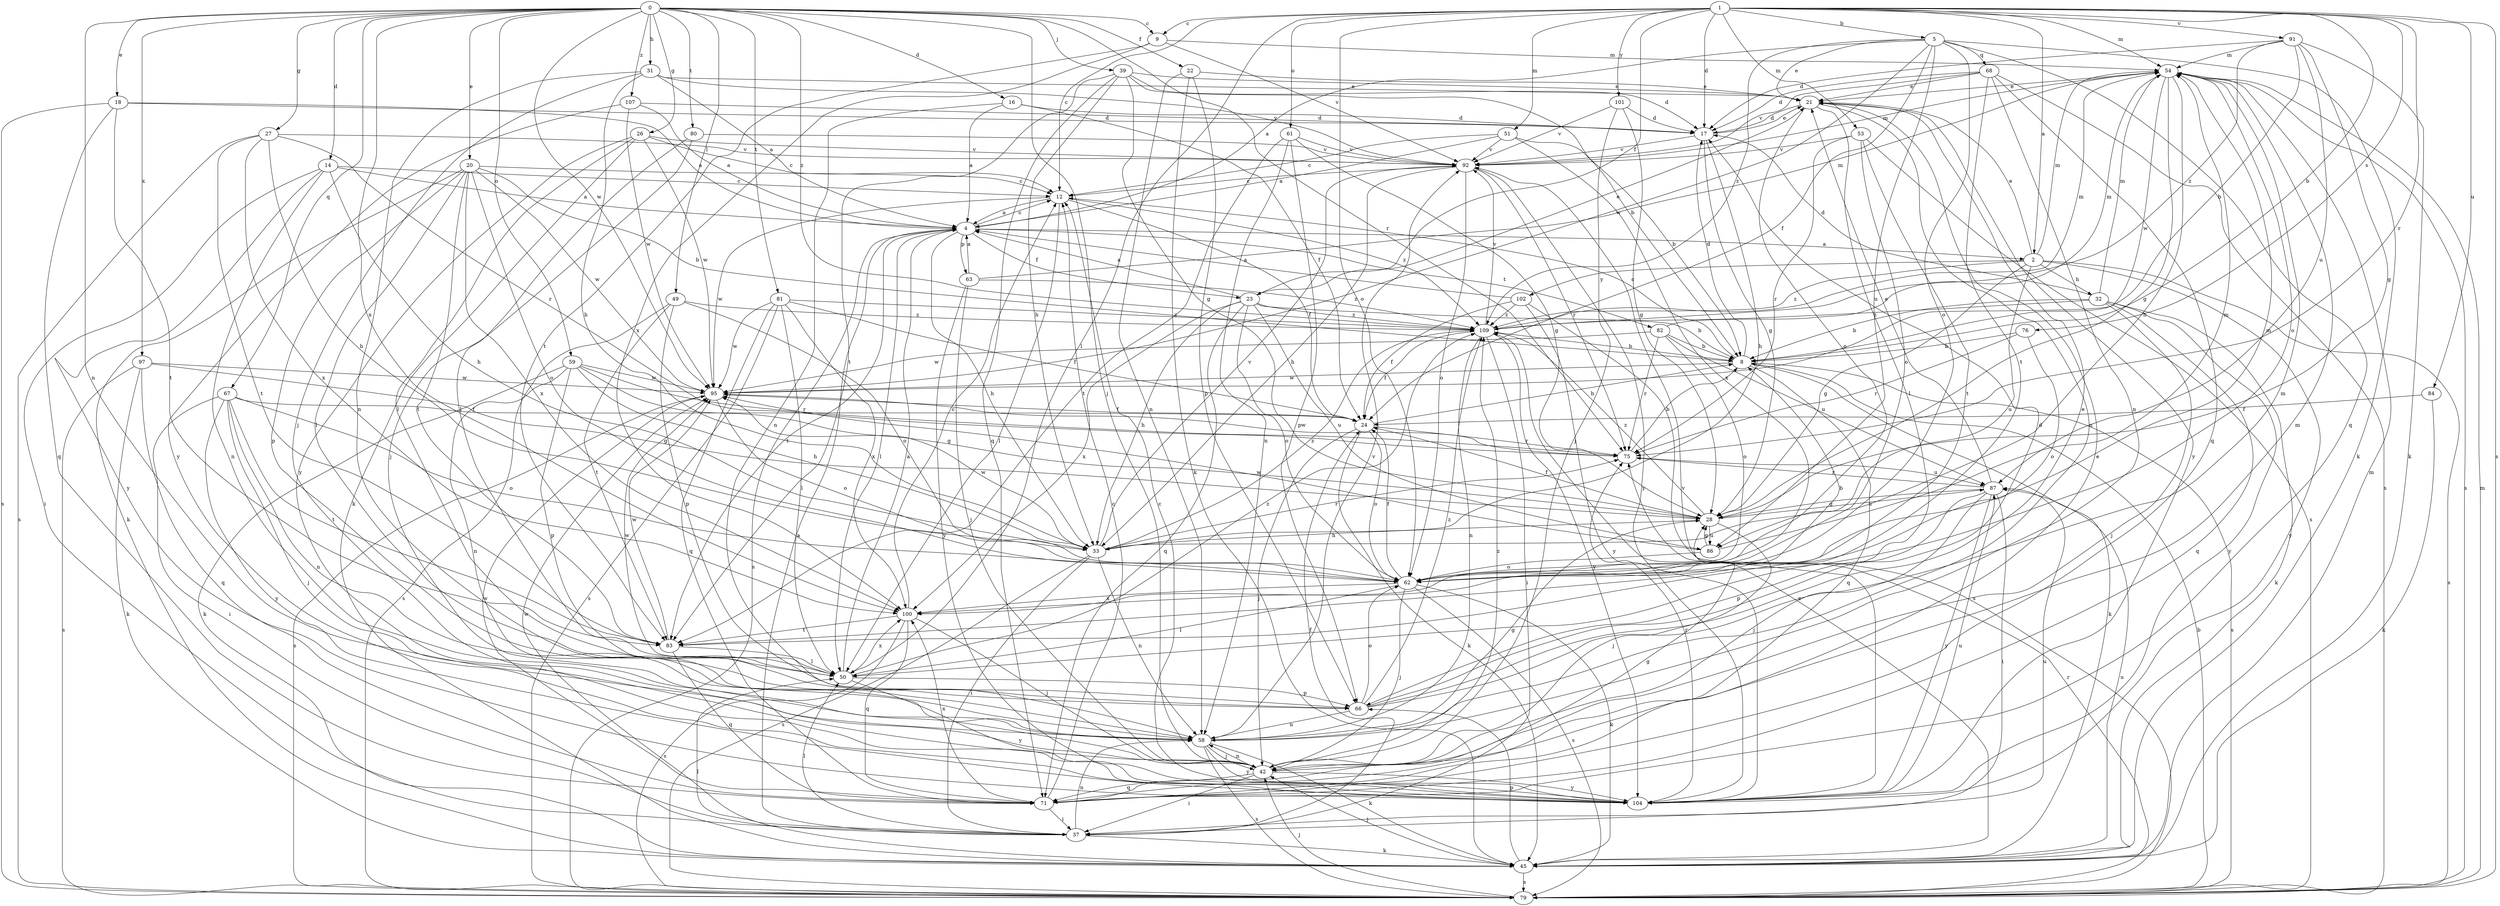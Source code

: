 strict digraph  {
0;
1;
2;
4;
5;
8;
9;
12;
14;
16;
17;
18;
20;
21;
22;
23;
24;
26;
27;
28;
31;
32;
33;
37;
39;
42;
45;
49;
50;
51;
53;
54;
58;
59;
61;
62;
63;
66;
67;
68;
71;
75;
76;
79;
80;
81;
82;
83;
84;
86;
87;
91;
92;
95;
97;
100;
101;
102;
104;
107;
109;
0 -> 9  [label=c];
0 -> 14  [label=d];
0 -> 16  [label=d];
0 -> 18  [label=e];
0 -> 20  [label=e];
0 -> 22  [label=f];
0 -> 26  [label=g];
0 -> 27  [label=g];
0 -> 31  [label=h];
0 -> 39  [label=j];
0 -> 42  [label=j];
0 -> 49  [label=l];
0 -> 58  [label=n];
0 -> 59  [label=o];
0 -> 67  [label=q];
0 -> 75  [label=r];
0 -> 80  [label=t];
0 -> 81  [label=t];
0 -> 95  [label=w];
0 -> 97  [label=x];
0 -> 100  [label=x];
0 -> 107  [label=z];
0 -> 109  [label=z];
1 -> 2  [label=a];
1 -> 5  [label=b];
1 -> 8  [label=b];
1 -> 9  [label=c];
1 -> 12  [label=c];
1 -> 17  [label=d];
1 -> 23  [label=f];
1 -> 50  [label=l];
1 -> 51  [label=m];
1 -> 53  [label=m];
1 -> 54  [label=m];
1 -> 61  [label=o];
1 -> 62  [label=o];
1 -> 75  [label=r];
1 -> 76  [label=s];
1 -> 79  [label=s];
1 -> 84  [label=u];
1 -> 91  [label=v];
1 -> 101  [label=y];
2 -> 21  [label=e];
2 -> 28  [label=g];
2 -> 32  [label=h];
2 -> 54  [label=m];
2 -> 79  [label=s];
2 -> 86  [label=u];
2 -> 102  [label=y];
2 -> 104  [label=y];
2 -> 109  [label=z];
4 -> 2  [label=a];
4 -> 12  [label=c];
4 -> 23  [label=f];
4 -> 33  [label=h];
4 -> 50  [label=l];
4 -> 63  [label=p];
4 -> 79  [label=s];
4 -> 82  [label=t];
4 -> 83  [label=t];
5 -> 4  [label=a];
5 -> 21  [label=e];
5 -> 24  [label=f];
5 -> 45  [label=k];
5 -> 62  [label=o];
5 -> 68  [label=q];
5 -> 71  [label=q];
5 -> 86  [label=u];
5 -> 95  [label=w];
5 -> 109  [label=z];
8 -> 12  [label=c];
8 -> 17  [label=d];
8 -> 45  [label=k];
8 -> 71  [label=q];
8 -> 79  [label=s];
8 -> 95  [label=w];
9 -> 54  [label=m];
9 -> 83  [label=t];
9 -> 92  [label=v];
9 -> 100  [label=x];
12 -> 4  [label=a];
12 -> 24  [label=f];
12 -> 50  [label=l];
12 -> 95  [label=w];
12 -> 109  [label=z];
14 -> 4  [label=a];
14 -> 12  [label=c];
14 -> 33  [label=h];
14 -> 37  [label=i];
14 -> 58  [label=n];
14 -> 104  [label=y];
16 -> 4  [label=a];
16 -> 17  [label=d];
16 -> 24  [label=f];
16 -> 58  [label=n];
17 -> 21  [label=e];
17 -> 28  [label=g];
17 -> 33  [label=h];
17 -> 92  [label=v];
18 -> 4  [label=a];
18 -> 17  [label=d];
18 -> 71  [label=q];
18 -> 79  [label=s];
18 -> 83  [label=t];
20 -> 8  [label=b];
20 -> 12  [label=c];
20 -> 45  [label=k];
20 -> 50  [label=l];
20 -> 62  [label=o];
20 -> 66  [label=p];
20 -> 83  [label=t];
20 -> 95  [label=w];
20 -> 100  [label=x];
21 -> 17  [label=d];
21 -> 50  [label=l];
21 -> 58  [label=n];
21 -> 62  [label=o];
21 -> 104  [label=y];
22 -> 21  [label=e];
22 -> 45  [label=k];
22 -> 58  [label=n];
22 -> 66  [label=p];
23 -> 4  [label=a];
23 -> 8  [label=b];
23 -> 21  [label=e];
23 -> 33  [label=h];
23 -> 62  [label=o];
23 -> 71  [label=q];
23 -> 86  [label=u];
23 -> 100  [label=x];
23 -> 109  [label=z];
24 -> 8  [label=b];
24 -> 42  [label=j];
24 -> 45  [label=k];
24 -> 62  [label=o];
24 -> 75  [label=r];
26 -> 12  [label=c];
26 -> 45  [label=k];
26 -> 50  [label=l];
26 -> 92  [label=v];
26 -> 95  [label=w];
26 -> 104  [label=y];
27 -> 33  [label=h];
27 -> 75  [label=r];
27 -> 79  [label=s];
27 -> 83  [label=t];
27 -> 92  [label=v];
27 -> 100  [label=x];
28 -> 24  [label=f];
28 -> 33  [label=h];
28 -> 42  [label=j];
28 -> 86  [label=u];
28 -> 87  [label=u];
28 -> 109  [label=z];
31 -> 4  [label=a];
31 -> 21  [label=e];
31 -> 33  [label=h];
31 -> 42  [label=j];
31 -> 58  [label=n];
31 -> 92  [label=v];
32 -> 8  [label=b];
32 -> 17  [label=d];
32 -> 42  [label=j];
32 -> 45  [label=k];
32 -> 54  [label=m];
32 -> 71  [label=q];
32 -> 104  [label=y];
32 -> 109  [label=z];
33 -> 37  [label=i];
33 -> 58  [label=n];
33 -> 75  [label=r];
33 -> 79  [label=s];
33 -> 92  [label=v];
33 -> 95  [label=w];
33 -> 109  [label=z];
37 -> 4  [label=a];
37 -> 24  [label=f];
37 -> 45  [label=k];
37 -> 50  [label=l];
37 -> 58  [label=n];
37 -> 87  [label=u];
37 -> 95  [label=w];
39 -> 8  [label=b];
39 -> 17  [label=d];
39 -> 21  [label=e];
39 -> 28  [label=g];
39 -> 33  [label=h];
39 -> 71  [label=q];
39 -> 83  [label=t];
42 -> 37  [label=i];
42 -> 54  [label=m];
42 -> 58  [label=n];
42 -> 71  [label=q];
42 -> 104  [label=y];
42 -> 109  [label=z];
45 -> 42  [label=j];
45 -> 50  [label=l];
45 -> 54  [label=m];
45 -> 66  [label=p];
45 -> 79  [label=s];
45 -> 87  [label=u];
45 -> 109  [label=z];
49 -> 62  [label=o];
49 -> 66  [label=p];
49 -> 79  [label=s];
49 -> 83  [label=t];
49 -> 109  [label=z];
50 -> 4  [label=a];
50 -> 66  [label=p];
50 -> 95  [label=w];
50 -> 100  [label=x];
50 -> 104  [label=y];
50 -> 109  [label=z];
51 -> 4  [label=a];
51 -> 8  [label=b];
51 -> 12  [label=c];
51 -> 92  [label=v];
51 -> 100  [label=x];
53 -> 62  [label=o];
53 -> 75  [label=r];
53 -> 79  [label=s];
53 -> 83  [label=t];
53 -> 92  [label=v];
54 -> 21  [label=e];
54 -> 28  [label=g];
54 -> 33  [label=h];
54 -> 62  [label=o];
54 -> 79  [label=s];
54 -> 95  [label=w];
58 -> 28  [label=g];
58 -> 42  [label=j];
58 -> 45  [label=k];
58 -> 79  [label=s];
58 -> 92  [label=v];
58 -> 104  [label=y];
59 -> 28  [label=g];
59 -> 33  [label=h];
59 -> 45  [label=k];
59 -> 58  [label=n];
59 -> 66  [label=p];
59 -> 75  [label=r];
59 -> 95  [label=w];
61 -> 28  [label=g];
61 -> 58  [label=n];
61 -> 66  [label=p];
61 -> 83  [label=t];
61 -> 92  [label=v];
62 -> 24  [label=f];
62 -> 42  [label=j];
62 -> 45  [label=k];
62 -> 50  [label=l];
62 -> 54  [label=m];
62 -> 79  [label=s];
62 -> 100  [label=x];
63 -> 4  [label=a];
63 -> 42  [label=j];
63 -> 54  [label=m];
63 -> 104  [label=y];
63 -> 109  [label=z];
66 -> 17  [label=d];
66 -> 21  [label=e];
66 -> 54  [label=m];
66 -> 58  [label=n];
66 -> 62  [label=o];
66 -> 109  [label=z];
67 -> 24  [label=f];
67 -> 37  [label=i];
67 -> 42  [label=j];
67 -> 58  [label=n];
67 -> 62  [label=o];
67 -> 83  [label=t];
67 -> 104  [label=y];
68 -> 17  [label=d];
68 -> 21  [label=e];
68 -> 58  [label=n];
68 -> 71  [label=q];
68 -> 79  [label=s];
68 -> 83  [label=t];
68 -> 92  [label=v];
71 -> 12  [label=c];
71 -> 21  [label=e];
71 -> 28  [label=g];
71 -> 37  [label=i];
71 -> 95  [label=w];
71 -> 100  [label=x];
75 -> 8  [label=b];
75 -> 87  [label=u];
75 -> 95  [label=w];
76 -> 8  [label=b];
76 -> 62  [label=o];
76 -> 75  [label=r];
79 -> 8  [label=b];
79 -> 42  [label=j];
79 -> 54  [label=m];
79 -> 75  [label=r];
80 -> 42  [label=j];
80 -> 50  [label=l];
80 -> 92  [label=v];
81 -> 24  [label=f];
81 -> 50  [label=l];
81 -> 71  [label=q];
81 -> 79  [label=s];
81 -> 95  [label=w];
81 -> 100  [label=x];
81 -> 109  [label=z];
82 -> 8  [label=b];
82 -> 54  [label=m];
82 -> 62  [label=o];
82 -> 75  [label=r];
82 -> 87  [label=u];
82 -> 95  [label=w];
83 -> 50  [label=l];
83 -> 71  [label=q];
83 -> 95  [label=w];
84 -> 24  [label=f];
84 -> 45  [label=k];
86 -> 28  [label=g];
86 -> 54  [label=m];
86 -> 62  [label=o];
86 -> 95  [label=w];
87 -> 21  [label=e];
87 -> 28  [label=g];
87 -> 37  [label=i];
87 -> 42  [label=j];
87 -> 66  [label=p];
87 -> 75  [label=r];
87 -> 104  [label=y];
91 -> 8  [label=b];
91 -> 17  [label=d];
91 -> 28  [label=g];
91 -> 45  [label=k];
91 -> 54  [label=m];
91 -> 87  [label=u];
91 -> 109  [label=z];
92 -> 12  [label=c];
92 -> 33  [label=h];
92 -> 54  [label=m];
92 -> 62  [label=o];
92 -> 75  [label=r];
92 -> 104  [label=y];
95 -> 24  [label=f];
95 -> 62  [label=o];
95 -> 79  [label=s];
97 -> 28  [label=g];
97 -> 45  [label=k];
97 -> 71  [label=q];
97 -> 79  [label=s];
97 -> 95  [label=w];
100 -> 8  [label=b];
100 -> 12  [label=c];
100 -> 42  [label=j];
100 -> 71  [label=q];
100 -> 79  [label=s];
100 -> 83  [label=t];
101 -> 17  [label=d];
101 -> 28  [label=g];
101 -> 42  [label=j];
101 -> 92  [label=v];
102 -> 4  [label=a];
102 -> 24  [label=f];
102 -> 79  [label=s];
102 -> 104  [label=y];
102 -> 109  [label=z];
104 -> 12  [label=c];
104 -> 75  [label=r];
104 -> 87  [label=u];
104 -> 92  [label=v];
107 -> 4  [label=a];
107 -> 17  [label=d];
107 -> 95  [label=w];
107 -> 104  [label=y];
109 -> 8  [label=b];
109 -> 24  [label=f];
109 -> 37  [label=i];
109 -> 54  [label=m];
109 -> 58  [label=n];
109 -> 92  [label=v];
109 -> 104  [label=y];
}
